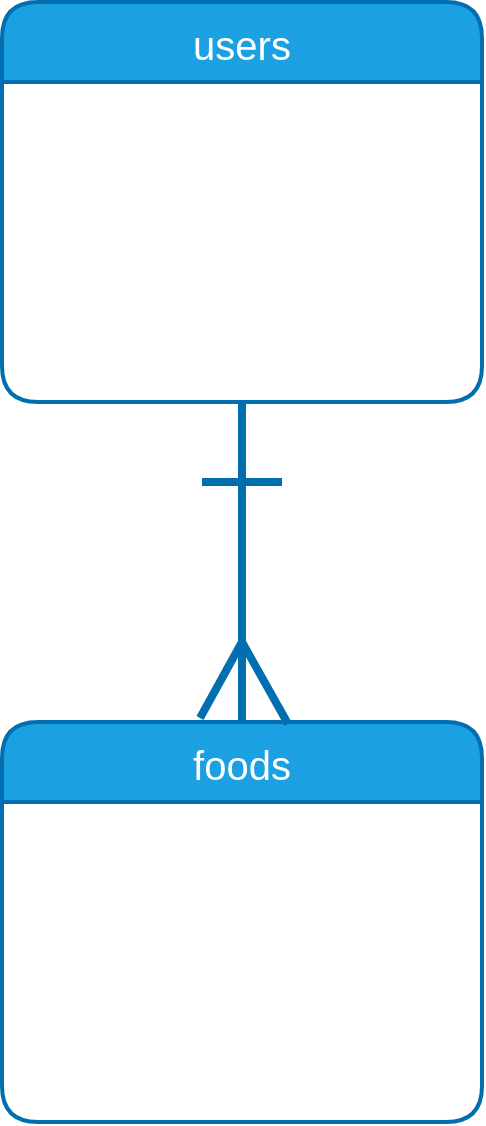 <mxfile>
    <diagram id="b5fG7cNZI4kyyGxQFFN1" name="ページ1">
        <mxGraphModel dx="210" dy="769" grid="1" gridSize="10" guides="1" tooltips="1" connect="1" arrows="1" fold="1" page="1" pageScale="1" pageWidth="850" pageHeight="1100" math="0" shadow="0">
            <root>
                <mxCell id="0"/>
                <mxCell id="1" parent="0"/>
                <mxCell id="2" value="users" style="swimlane;childLayout=stackLayout;horizontal=1;startSize=40;horizontalStack=0;rounded=1;fontSize=20;fontStyle=0;strokeWidth=2;resizeParent=0;resizeLast=1;shadow=0;dashed=0;align=center;strokeColor=#006EAF;fontColor=#FFFFFF;fillColor=#1BA1E2;" parent="1" vertex="1">
                    <mxGeometry x="80" y="40" width="240" height="200" as="geometry"/>
                </mxCell>
                <mxCell id="3" value="+nickname&#10;+email&#10;+ecrypted_password&#10;+birthday&#10;+sex&#10;+position&#10;+household" style="align=left;strokeColor=none;fillColor=none;spacingLeft=4;fontSize=15;verticalAlign=top;resizable=0;rotatable=0;part=1;fontColor=#FFFFFF;" parent="2" vertex="1">
                    <mxGeometry y="40" width="240" height="160" as="geometry"/>
                </mxCell>
                <mxCell id="4" value="foods" style="swimlane;childLayout=stackLayout;horizontal=1;startSize=40;horizontalStack=0;rounded=1;fontSize=20;fontStyle=0;strokeWidth=2;resizeParent=0;resizeLast=1;shadow=0;dashed=0;align=center;fillColor=#1ba1e2;strokeColor=#006EAF;fontColor=#FFFFFF;" parent="1" vertex="1">
                    <mxGeometry x="80" y="400" width="240" height="200" as="geometry"/>
                </mxCell>
                <mxCell id="5" value="+name&#10;+number&#10;+quantity_id&#10;+deadline&#10;+status&#10;+user" style="align=left;strokeColor=none;fillColor=none;spacingLeft=4;fontSize=15;verticalAlign=top;resizable=0;rotatable=0;part=1;fontColor=#FFFFFF;" parent="4" vertex="1">
                    <mxGeometry y="40" width="240" height="160" as="geometry"/>
                </mxCell>
                <mxCell id="7" value="" style="endArrow=none;html=1;rounded=0;fontSize=17;entryX=0.5;entryY=1;entryDx=0;entryDy=0;exitX=0.5;exitY=0;exitDx=0;exitDy=0;strokeWidth=4;fillColor=#1ba1e2;strokeColor=#006EAF;" parent="1" source="4" target="3" edge="1">
                    <mxGeometry relative="1" as="geometry">
                        <mxPoint x="290" y="460" as="sourcePoint"/>
                        <mxPoint x="450" y="460" as="targetPoint"/>
                    </mxGeometry>
                </mxCell>
                <mxCell id="8" value="" style="endArrow=none;html=1;rounded=0;strokeWidth=4;fontSize=17;fillColor=#1ba1e2;strokeColor=#006EAF;" parent="1" edge="1">
                    <mxGeometry relative="1" as="geometry">
                        <mxPoint x="180" y="280" as="sourcePoint"/>
                        <mxPoint x="220" y="280" as="targetPoint"/>
                    </mxGeometry>
                </mxCell>
                <mxCell id="9" value="" style="endArrow=none;html=1;rounded=0;strokeWidth=4;fontSize=17;entryX=0.596;entryY=0.005;entryDx=0;entryDy=0;entryPerimeter=0;fillColor=#1ba1e2;strokeColor=#006EAF;" parent="1" target="4" edge="1">
                    <mxGeometry relative="1" as="geometry">
                        <mxPoint x="200" y="360" as="sourcePoint"/>
                        <mxPoint x="450" y="460" as="targetPoint"/>
                    </mxGeometry>
                </mxCell>
                <mxCell id="10" value="" style="endArrow=none;html=1;rounded=0;strokeWidth=4;fontSize=17;fillColor=#1ba1e2;strokeColor=#006EAF;" parent="1" edge="1">
                    <mxGeometry relative="1" as="geometry">
                        <mxPoint x="200" y="360" as="sourcePoint"/>
                        <mxPoint x="179" y="398" as="targetPoint"/>
                    </mxGeometry>
                </mxCell>
            </root>
        </mxGraphModel>
    </diagram>
</mxfile>